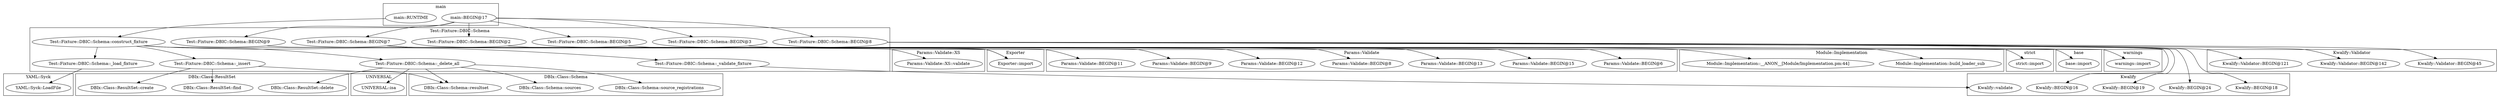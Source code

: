 digraph {
graph [overlap=false]
subgraph cluster_DBIx_Class_ResultSet {
	label="DBIx::Class::ResultSet";
	"DBIx::Class::ResultSet::delete";
	"DBIx::Class::ResultSet::find";
	"DBIx::Class::ResultSet::create";
}
subgraph cluster_Test_Fixture_DBIC_Schema {
	label="Test::Fixture::DBIC::Schema";
	"Test::Fixture::DBIC::Schema::construct_fixture";
	"Test::Fixture::DBIC::Schema::BEGIN@9";
	"Test::Fixture::DBIC::Schema::BEGIN@7";
	"Test::Fixture::DBIC::Schema::_validate_fixture";
	"Test::Fixture::DBIC::Schema::_load_fixture";
	"Test::Fixture::DBIC::Schema::BEGIN@2";
	"Test::Fixture::DBIC::Schema::_delete_all";
	"Test::Fixture::DBIC::Schema::BEGIN@5";
	"Test::Fixture::DBIC::Schema::BEGIN@3";
	"Test::Fixture::DBIC::Schema::BEGIN@8";
	"Test::Fixture::DBIC::Schema::_insert";
}
subgraph cluster_Params_Validate {
	label="Params::Validate";
	"Params::Validate::BEGIN@15";
	"Params::Validate::BEGIN@13";
	"Params::Validate::BEGIN@8";
	"Params::Validate::BEGIN@12";
	"Params::Validate::BEGIN@9";
	"Params::Validate::BEGIN@11";
	"Params::Validate::BEGIN@6";
}
subgraph cluster_UNIVERSAL {
	label="UNIVERSAL";
	"UNIVERSAL::isa";
}
subgraph cluster_YAML_Syck {
	label="YAML::Syck";
	"YAML::Syck::LoadFile";
}
subgraph cluster_Params_Validate_XS {
	label="Params::Validate::XS";
	"Params::Validate::XS::validate";
}
subgraph cluster_base {
	label="base";
	"base::import";
}
subgraph cluster_Exporter {
	label="Exporter";
	"Exporter::import";
}
subgraph cluster_warnings {
	label="warnings";
	"warnings::import";
}
subgraph cluster_Module_Implementation {
	label="Module::Implementation";
	"Module::Implementation::build_loader_sub";
	"Module::Implementation::__ANON__[Module/Implementation.pm:44]";
}
subgraph cluster_DBIx_Class_Schema {
	label="DBIx::Class::Schema";
	"DBIx::Class::Schema::sources";
	"DBIx::Class::Schema::resultset";
	"DBIx::Class::Schema::source_registrations";
}
subgraph cluster_strict {
	label="strict";
	"strict::import";
}
subgraph cluster_main {
	label="main";
	"main::BEGIN@17";
	"main::RUNTIME";
}
subgraph cluster_Kwalify {
	label="Kwalify";
	"Kwalify::validate";
	"Kwalify::BEGIN@24";
	"Kwalify::BEGIN@18";
	"Kwalify::BEGIN@16";
	"Kwalify::BEGIN@19";
}
subgraph cluster_Kwalify_Validator {
	label="Kwalify::Validator";
	"Kwalify::Validator::BEGIN@121";
	"Kwalify::Validator::BEGIN@45";
	"Kwalify::Validator::BEGIN@142";
}
"main::RUNTIME" -> "Test::Fixture::DBIC::Schema::construct_fixture";
"Test::Fixture::DBIC::Schema::BEGIN@7" -> "Exporter::import";
"Test::Fixture::DBIC::Schema::BEGIN@9" -> "Exporter::import";
"main::BEGIN@17" -> "Test::Fixture::DBIC::Schema::BEGIN@2";
"Test::Fixture::DBIC::Schema::BEGIN@8" -> "Kwalify::BEGIN@16";
"Test::Fixture::DBIC::Schema::BEGIN@8" -> "Kwalify::BEGIN@19";
"main::BEGIN@17" -> "Test::Fixture::DBIC::Schema::BEGIN@3";
"Test::Fixture::DBIC::Schema::construct_fixture" -> "Test::Fixture::DBIC::Schema::_load_fixture";
"Test::Fixture::DBIC::Schema::BEGIN@8" -> "Kwalify::Validator::BEGIN@45";
"Test::Fixture::DBIC::Schema::BEGIN@7" -> "Params::Validate::BEGIN@6";
"main::BEGIN@17" -> "Test::Fixture::DBIC::Schema::BEGIN@7";
"Test::Fixture::DBIC::Schema::construct_fixture" -> "Test::Fixture::DBIC::Schema::_delete_all";
"Test::Fixture::DBIC::Schema::BEGIN@8" -> "Kwalify::BEGIN@18";
"Test::Fixture::DBIC::Schema::construct_fixture" -> "Params::Validate::XS::validate";
"Test::Fixture::DBIC::Schema::BEGIN@5" -> "base::import";
"Test::Fixture::DBIC::Schema::BEGIN@8" -> "Kwalify::Validator::BEGIN@142";
"Test::Fixture::DBIC::Schema::BEGIN@3" -> "warnings::import";
"Test::Fixture::DBIC::Schema::BEGIN@7" -> "Module::Implementation::__ANON__[Module/Implementation.pm:44]";
"Test::Fixture::DBIC::Schema::BEGIN@7" -> "Params::Validate::BEGIN@12";
"Test::Fixture::DBIC::Schema::BEGIN@7" -> "Module::Implementation::build_loader_sub";
"Test::Fixture::DBIC::Schema::_validate_fixture" -> "Kwalify::validate";
"main::BEGIN@17" -> "Test::Fixture::DBIC::Schema::BEGIN@8";
"Test::Fixture::DBIC::Schema::BEGIN@2" -> "strict::import";
"Test::Fixture::DBIC::Schema::_delete_all" -> "DBIx::Class::ResultSet::delete";
"Test::Fixture::DBIC::Schema::BEGIN@8" -> "Kwalify::Validator::BEGIN@121";
"Test::Fixture::DBIC::Schema::_delete_all" -> "DBIx::Class::Schema::resultset";
"Test::Fixture::DBIC::Schema::_insert" -> "DBIx::Class::Schema::resultset";
"Test::Fixture::DBIC::Schema::BEGIN@7" -> "Params::Validate::BEGIN@11";
"Test::Fixture::DBIC::Schema::BEGIN@8" -> "Kwalify::BEGIN@24";
"Test::Fixture::DBIC::Schema::BEGIN@7" -> "Params::Validate::BEGIN@8";
"Test::Fixture::DBIC::Schema::BEGIN@7" -> "Params::Validate::BEGIN@9";
"Test::Fixture::DBIC::Schema::construct_fixture" -> "Test::Fixture::DBIC::Schema::_insert";
"Test::Fixture::DBIC::Schema::_insert" -> "DBIx::Class::ResultSet::create";
"Test::Fixture::DBIC::Schema::_delete_all" -> "UNIVERSAL::isa";
"Test::Fixture::DBIC::Schema::_insert" -> "DBIx::Class::ResultSet::find";
"Test::Fixture::DBIC::Schema::_delete_all" -> "DBIx::Class::Schema::sources";
"Test::Fixture::DBIC::Schema::BEGIN@7" -> "Params::Validate::BEGIN@13";
"Test::Fixture::DBIC::Schema::_delete_all" -> "DBIx::Class::Schema::source_registrations";
"main::BEGIN@17" -> "Test::Fixture::DBIC::Schema::BEGIN@9";
"Test::Fixture::DBIC::Schema::BEGIN@7" -> "Params::Validate::BEGIN@15";
"Test::Fixture::DBIC::Schema::_load_fixture" -> "YAML::Syck::LoadFile";
"main::BEGIN@17" -> "Test::Fixture::DBIC::Schema::BEGIN@5";
"Test::Fixture::DBIC::Schema::construct_fixture" -> "Test::Fixture::DBIC::Schema::_validate_fixture";
}
